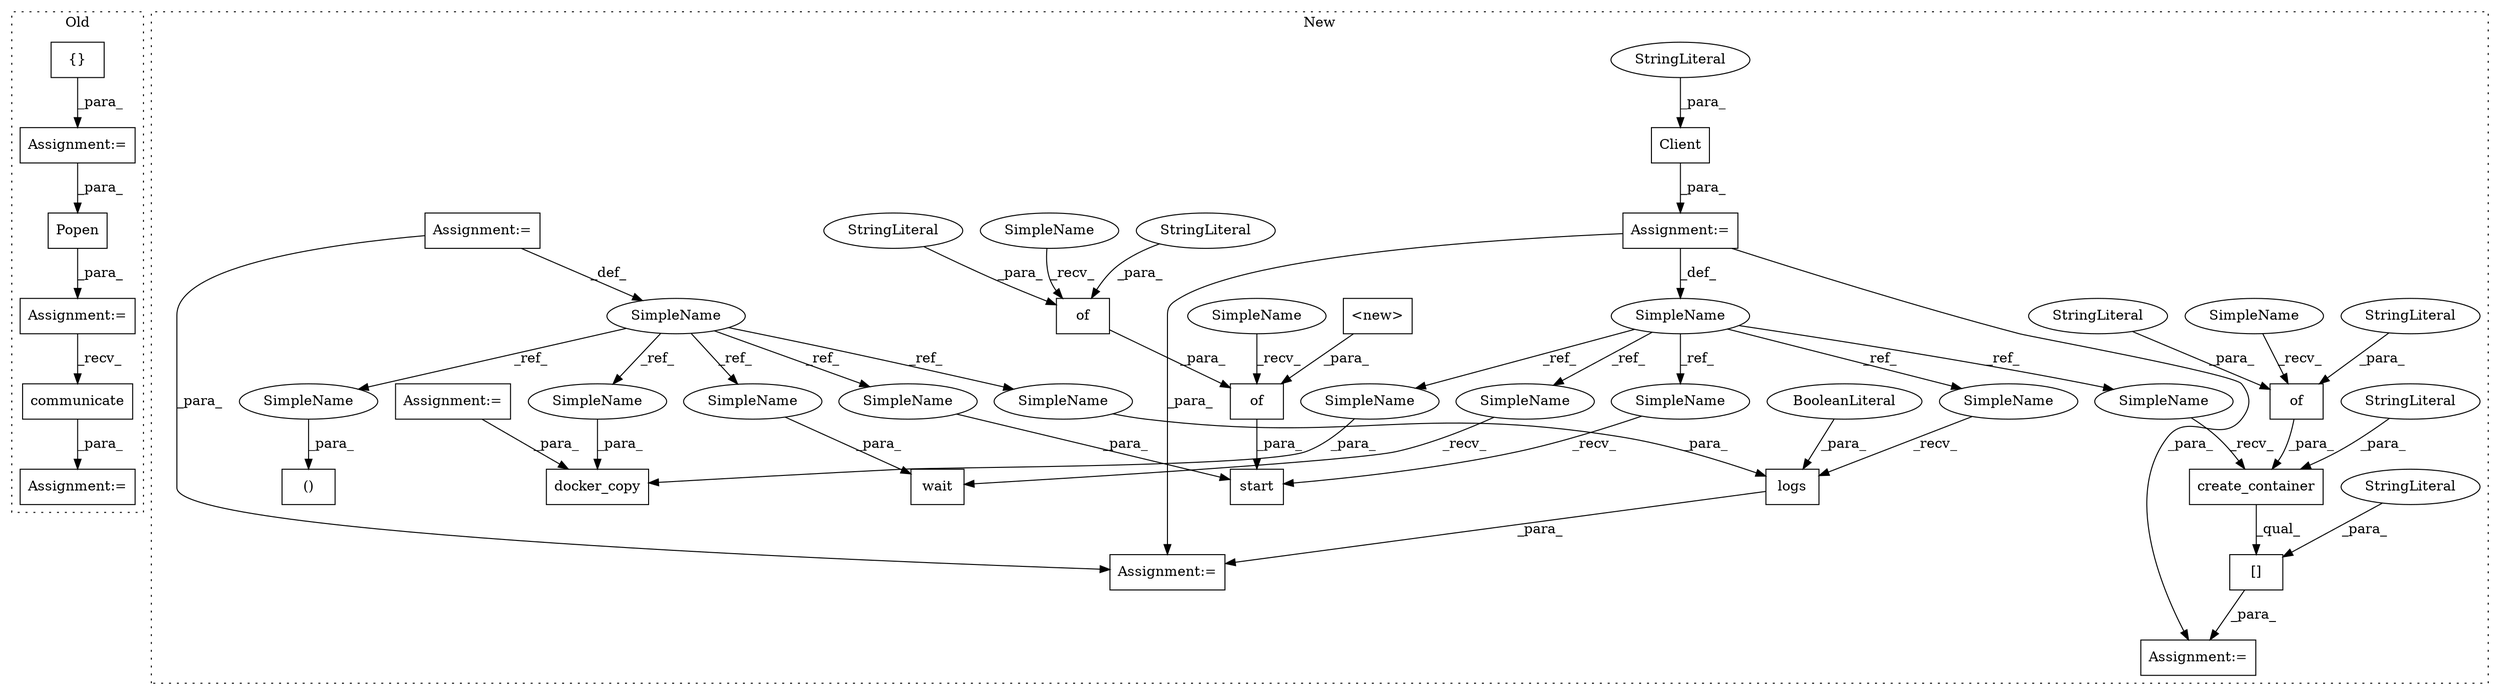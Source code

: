 digraph G {
subgraph cluster0 {
1 [label="Popen" a="32" s="3101,3120" l="6,1" shape="box"];
3 [label="Assignment:=" a="7" s="3161" l="2" shape="box"];
6 [label="communicate" a="32" s="3171" l="13" shape="box"];
7 [label="Assignment:=" a="7" s="3100" l="1" shape="box"];
9 [label="{}" a="4" s="2756,3084" l="1,1" shape="box"];
20 [label="Assignment:=" a="7" s="2743" l="1" shape="box"];
label = "Old";
style="dotted";
}
subgraph cluster1 {
2 [label="of" a="32" s="3324,3354" l="3,1" shape="box"];
4 [label="[]" a="2" s="3278,3361" l="79,1" shape="box"];
5 [label="StringLiteral" a="45" s="3357" l="4" shape="ellipse"];
8 [label="create_container" a="32" s="3285,3355" l="17,1" shape="box"];
10 [label="of" a="32" s="3425,3448" l="3,1" shape="box"];
11 [label="StringLiteral" a="45" s="3435" l="13" shape="ellipse"];
12 [label="StringLiteral" a="45" s="3352" l="2" shape="ellipse"];
13 [label="StringLiteral" a="45" s="3428" l="6" shape="ellipse"];
14 [label="StringLiteral" a="45" s="3302" l="17" shape="ellipse"];
15 [label="StringLiteral" a="45" s="3344" l="7" shape="ellipse"];
16 [label="of" a="32" s="3395,3492" l="3,1" shape="box"];
17 [label="<new>" a="14" s="3398" l="22" shape="box"];
18 [label="Client" a="32" s="3191,3226" l="7,1" shape="box"];
19 [label="StringLiteral" a="45" s="3198" l="28" shape="ellipse"];
21 [label="Assignment:=" a="7" s="3276" l="2" shape="box"];
22 [label="Assignment:=" a="7" s="3190" l="1" shape="box"];
23 [label="wait" a="32" s="3509,3521" l="5,1" shape="box"];
24 [label="SimpleName" a="42" s="1455" l="7" shape="ellipse"];
25 [label="start" a="32" s="3377,3493" l="6,1" shape="box"];
26 [label="()" a="106" s="3242" l="34" shape="box"];
27 [label="SimpleName" a="42" s="3184" l="6" shape="ellipse"];
28 [label="logs" a="32" s="3584,3601" l="5,1" shape="box"];
29 [label="BooleanLiteral" a="9" s="3597" l="4" shape="ellipse"];
30 [label="Assignment:=" a="7" s="3576" l="1" shape="box"];
31 [label="Assignment:=" a="7" s="1455" l="7" shape="box"];
32 [label="docker_copy" a="32" s="3891,3929" l="12,1" shape="box"];
33 [label="Assignment:=" a="7" s="3779" l="1" shape="box"];
34 [label="SimpleName" a="42" s="3421" l="3" shape="ellipse"];
35 [label="SimpleName" a="42" s="3320" l="3" shape="ellipse"];
36 [label="SimpleName" a="42" s="3391" l="3" shape="ellipse"];
37 [label="SimpleName" a="42" s="3383" l="7" shape="ellipse"];
38 [label="SimpleName" a="42" s="3910" l="7" shape="ellipse"];
39 [label="SimpleName" a="42" s="3514" l="7" shape="ellipse"];
40 [label="SimpleName" a="42" s="3589" l="7" shape="ellipse"];
41 [label="SimpleName" a="42" s="3269" l="7" shape="ellipse"];
42 [label="SimpleName" a="42" s="3577" l="6" shape="ellipse"];
43 [label="SimpleName" a="42" s="3370" l="6" shape="ellipse"];
44 [label="SimpleName" a="42" s="3903" l="6" shape="ellipse"];
45 [label="SimpleName" a="42" s="3278" l="6" shape="ellipse"];
46 [label="SimpleName" a="42" s="3502" l="6" shape="ellipse"];
label = "New";
style="dotted";
}
1 -> 7 [label="_para_"];
2 -> 8 [label="_para_"];
4 -> 21 [label="_para_"];
5 -> 4 [label="_para_"];
6 -> 3 [label="_para_"];
7 -> 6 [label="_recv_"];
8 -> 4 [label="_qual_"];
9 -> 20 [label="_para_"];
10 -> 16 [label="_para_"];
11 -> 10 [label="_para_"];
12 -> 2 [label="_para_"];
13 -> 10 [label="_para_"];
14 -> 8 [label="_para_"];
15 -> 2 [label="_para_"];
16 -> 25 [label="_para_"];
17 -> 16 [label="_para_"];
18 -> 22 [label="_para_"];
19 -> 18 [label="_para_"];
20 -> 1 [label="_para_"];
22 -> 27 [label="_def_"];
22 -> 30 [label="_para_"];
22 -> 21 [label="_para_"];
24 -> 41 [label="_ref_"];
24 -> 40 [label="_ref_"];
24 -> 37 [label="_ref_"];
24 -> 38 [label="_ref_"];
24 -> 39 [label="_ref_"];
27 -> 42 [label="_ref_"];
27 -> 43 [label="_ref_"];
27 -> 44 [label="_ref_"];
27 -> 45 [label="_ref_"];
27 -> 46 [label="_ref_"];
28 -> 30 [label="_para_"];
29 -> 28 [label="_para_"];
31 -> 30 [label="_para_"];
31 -> 24 [label="_def_"];
33 -> 32 [label="_para_"];
34 -> 10 [label="_recv_"];
35 -> 2 [label="_recv_"];
36 -> 16 [label="_recv_"];
37 -> 25 [label="_para_"];
38 -> 32 [label="_para_"];
39 -> 23 [label="_para_"];
40 -> 28 [label="_para_"];
41 -> 26 [label="_para_"];
42 -> 28 [label="_recv_"];
43 -> 25 [label="_recv_"];
44 -> 32 [label="_para_"];
45 -> 8 [label="_recv_"];
46 -> 23 [label="_recv_"];
}